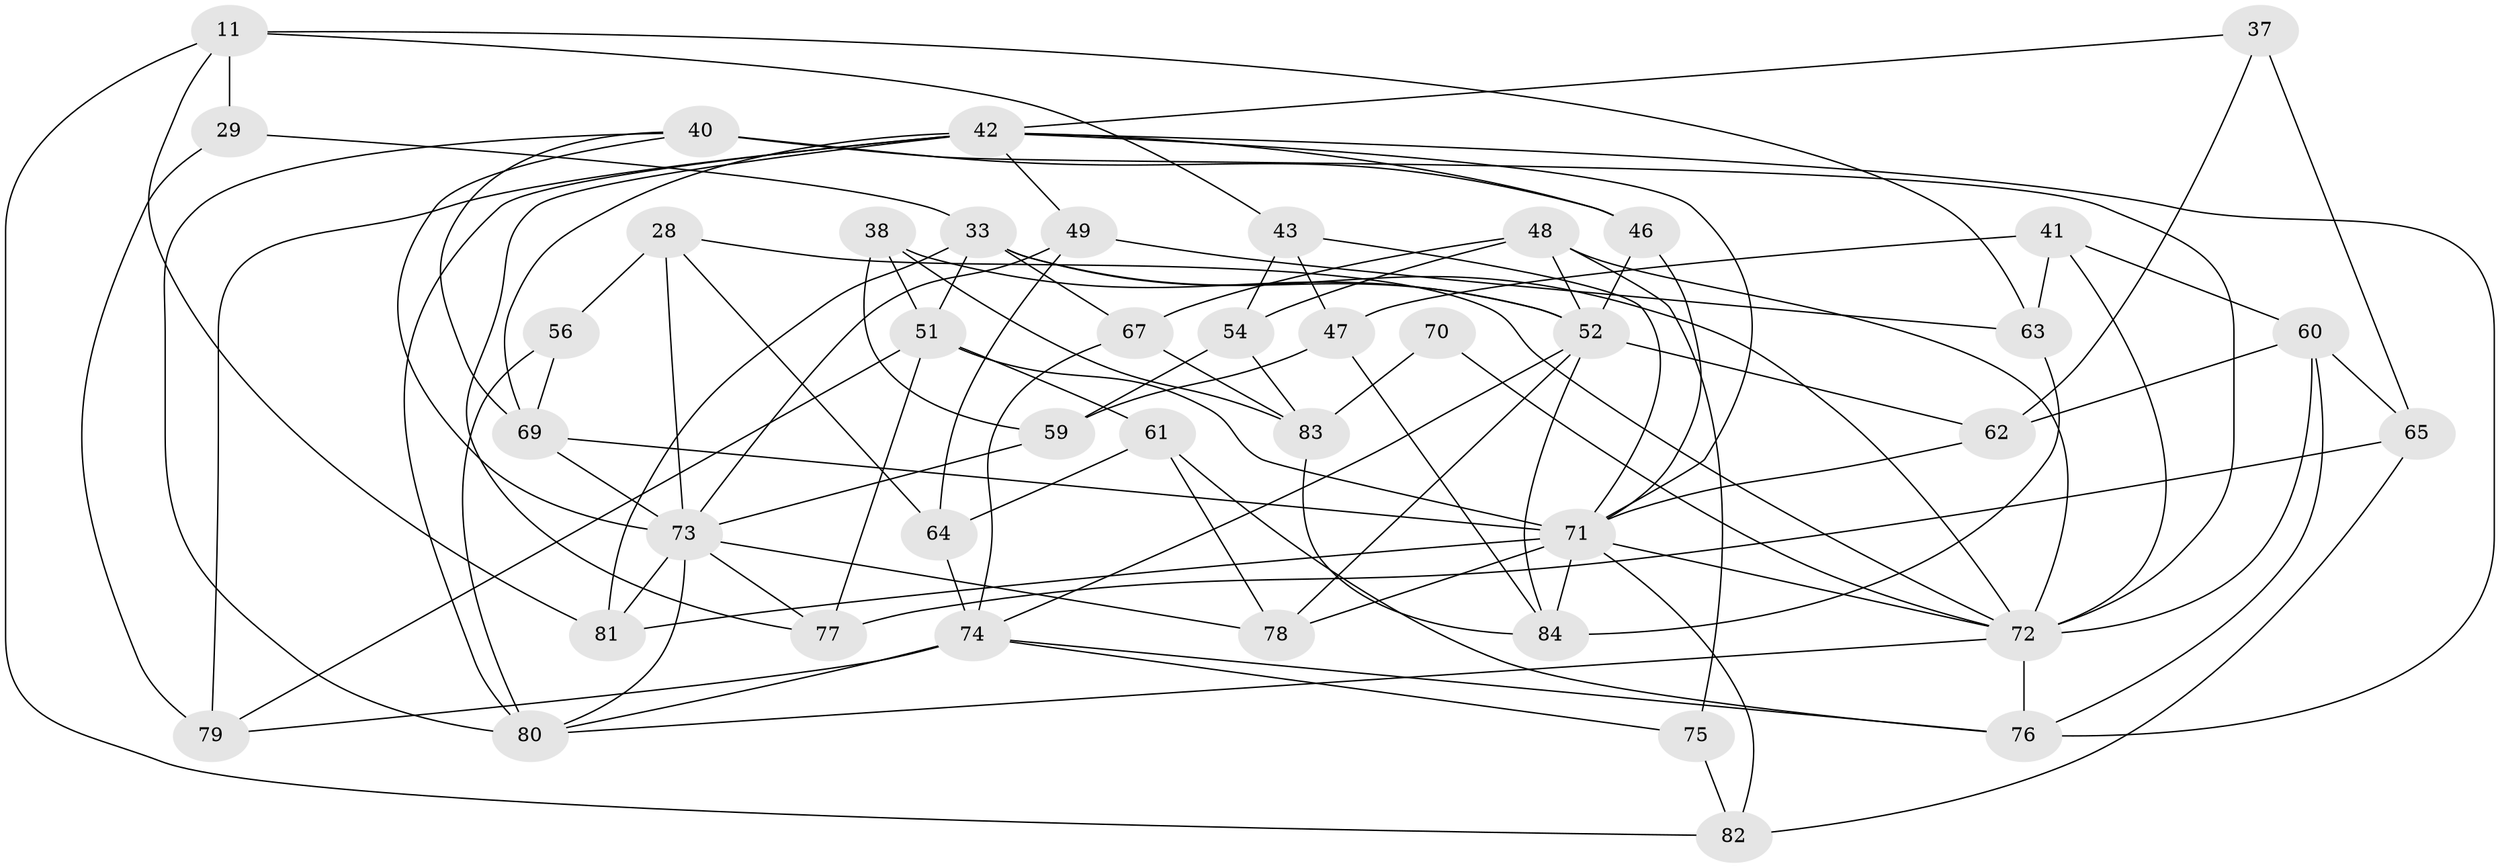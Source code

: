 // original degree distribution, {4: 1.0}
// Generated by graph-tools (version 1.1) at 2025/03/03/04/25 22:03:27]
// undirected, 42 vertices, 103 edges
graph export_dot {
graph [start="1"]
  node [color=gray90,style=filled];
  11 [super="+8"];
  28;
  29;
  33 [super="+2+13"];
  37;
  38;
  40 [super="+5+6"];
  41;
  42 [super="+3+19+30"];
  43;
  46;
  47;
  48 [super="+10"];
  49;
  51 [super="+14+18"];
  52 [super="+25"];
  54;
  56;
  59;
  60 [super="+45+16"];
  61 [super="+22"];
  62;
  63;
  64 [super="+24"];
  65 [super="+26"];
  67;
  69 [super="+34"];
  70;
  71 [super="+57+35"];
  72 [super="+66+53+50"];
  73 [super="+27+44"];
  74 [super="+1+17"];
  75;
  76 [super="+58"];
  77;
  78;
  79;
  80 [super="+21+39"];
  81 [super="+68"];
  82;
  83 [super="+31"];
  84 [super="+55"];
  11 -- 29 [weight=2];
  11 -- 43;
  11 -- 82;
  11 -- 81;
  11 -- 63;
  28 -- 64;
  28 -- 72;
  28 -- 56;
  28 -- 73;
  29 -- 79;
  29 -- 33;
  33 -- 81 [weight=2];
  33 -- 52;
  33 -- 51;
  33 -- 67;
  33 -- 72 [weight=2];
  37 -- 62;
  37 -- 65 [weight=2];
  37 -- 42;
  38 -- 59;
  38 -- 51;
  38 -- 83;
  38 -- 52;
  40 -- 72 [weight=3];
  40 -- 69 [weight=2];
  40 -- 46;
  40 -- 73;
  40 -- 80;
  41 -- 63;
  41 -- 47;
  41 -- 60;
  41 -- 72;
  42 -- 49;
  42 -- 76;
  42 -- 79;
  42 -- 77;
  42 -- 71;
  42 -- 80 [weight=2];
  42 -- 69;
  42 -- 46;
  43 -- 54;
  43 -- 47;
  43 -- 71;
  46 -- 71;
  46 -- 52;
  47 -- 59;
  47 -- 84;
  48 -- 75 [weight=2];
  48 -- 54;
  48 -- 67;
  48 -- 72;
  48 -- 52;
  49 -- 63;
  49 -- 64;
  49 -- 73;
  51 -- 71 [weight=2];
  51 -- 79;
  51 -- 77;
  51 -- 61 [weight=2];
  52 -- 62;
  52 -- 78;
  52 -- 74;
  52 -- 84;
  54 -- 59;
  54 -- 83;
  56 -- 69;
  56 -- 80 [weight=2];
  59 -- 73;
  60 -- 62;
  60 -- 65 [weight=2];
  60 -- 72 [weight=3];
  60 -- 76;
  61 -- 64 [weight=2];
  61 -- 78;
  61 -- 76;
  62 -- 71;
  63 -- 84;
  64 -- 74 [weight=2];
  65 -- 82;
  65 -- 77;
  67 -- 83;
  67 -- 74;
  69 -- 73;
  69 -- 71;
  70 -- 83 [weight=2];
  70 -- 72 [weight=2];
  71 -- 78;
  71 -- 72 [weight=2];
  71 -- 81;
  71 -- 82;
  71 -- 84 [weight=2];
  72 -- 80;
  72 -- 76 [weight=2];
  73 -- 77;
  73 -- 81 [weight=2];
  73 -- 80;
  73 -- 78;
  74 -- 79;
  74 -- 75;
  74 -- 76;
  74 -- 80;
  75 -- 82;
  83 -- 84;
}
